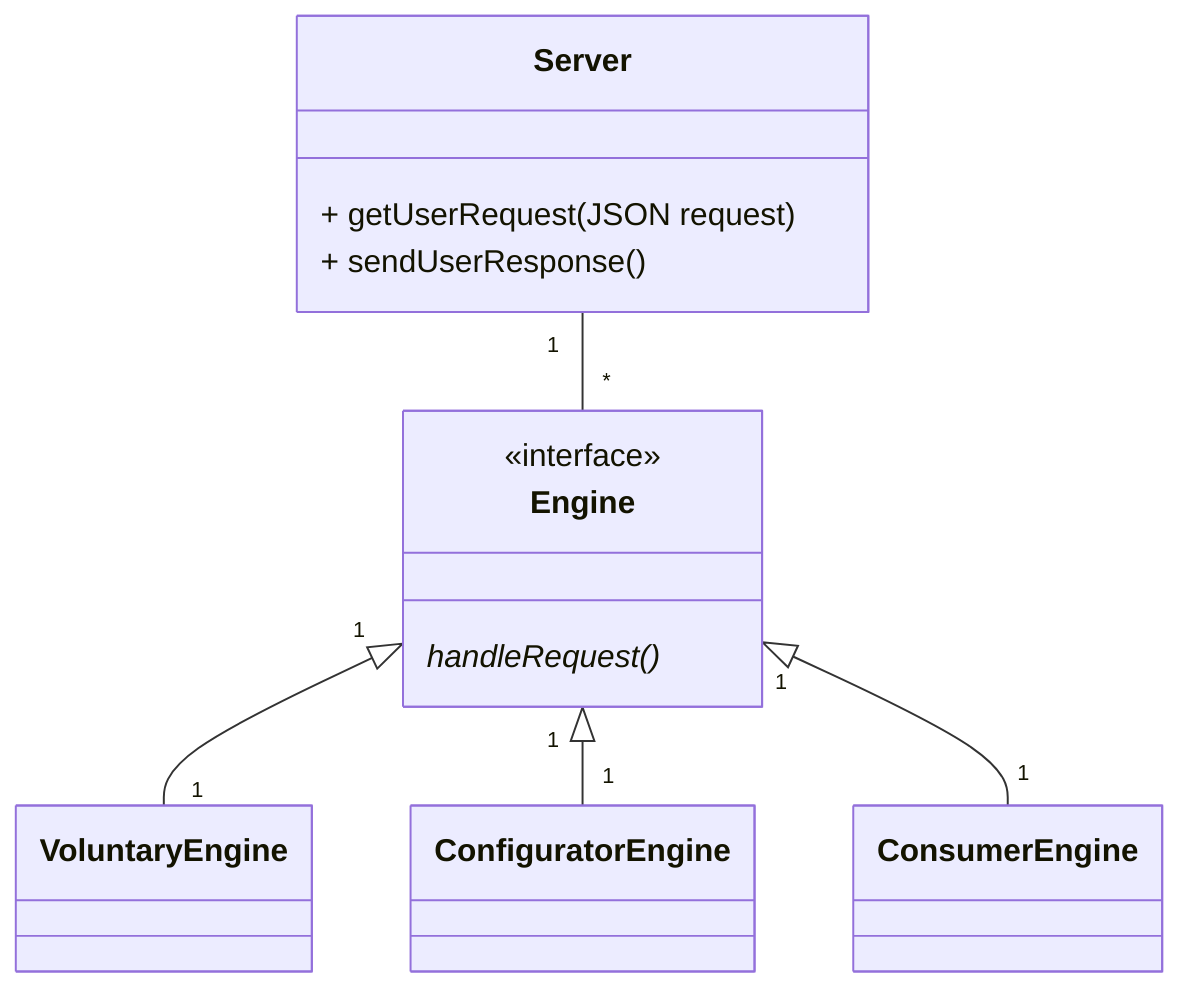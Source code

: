 classDiagram
    Server "1" -- "*" Engine
    Engine "1" <|-- "1" VoluntaryEngine
    Engine "1" <|-- "1" ConfiguratorEngine
    Engine "1" <|-- "1" ConsumerEngine
    <<interface>> Engine
    class Engine {
        handleRequest()*
    }
    class Server {
        + getUserRequest(JSON request)
        + sendUserResponse()
    }
    class VoluntaryEngine {
    }